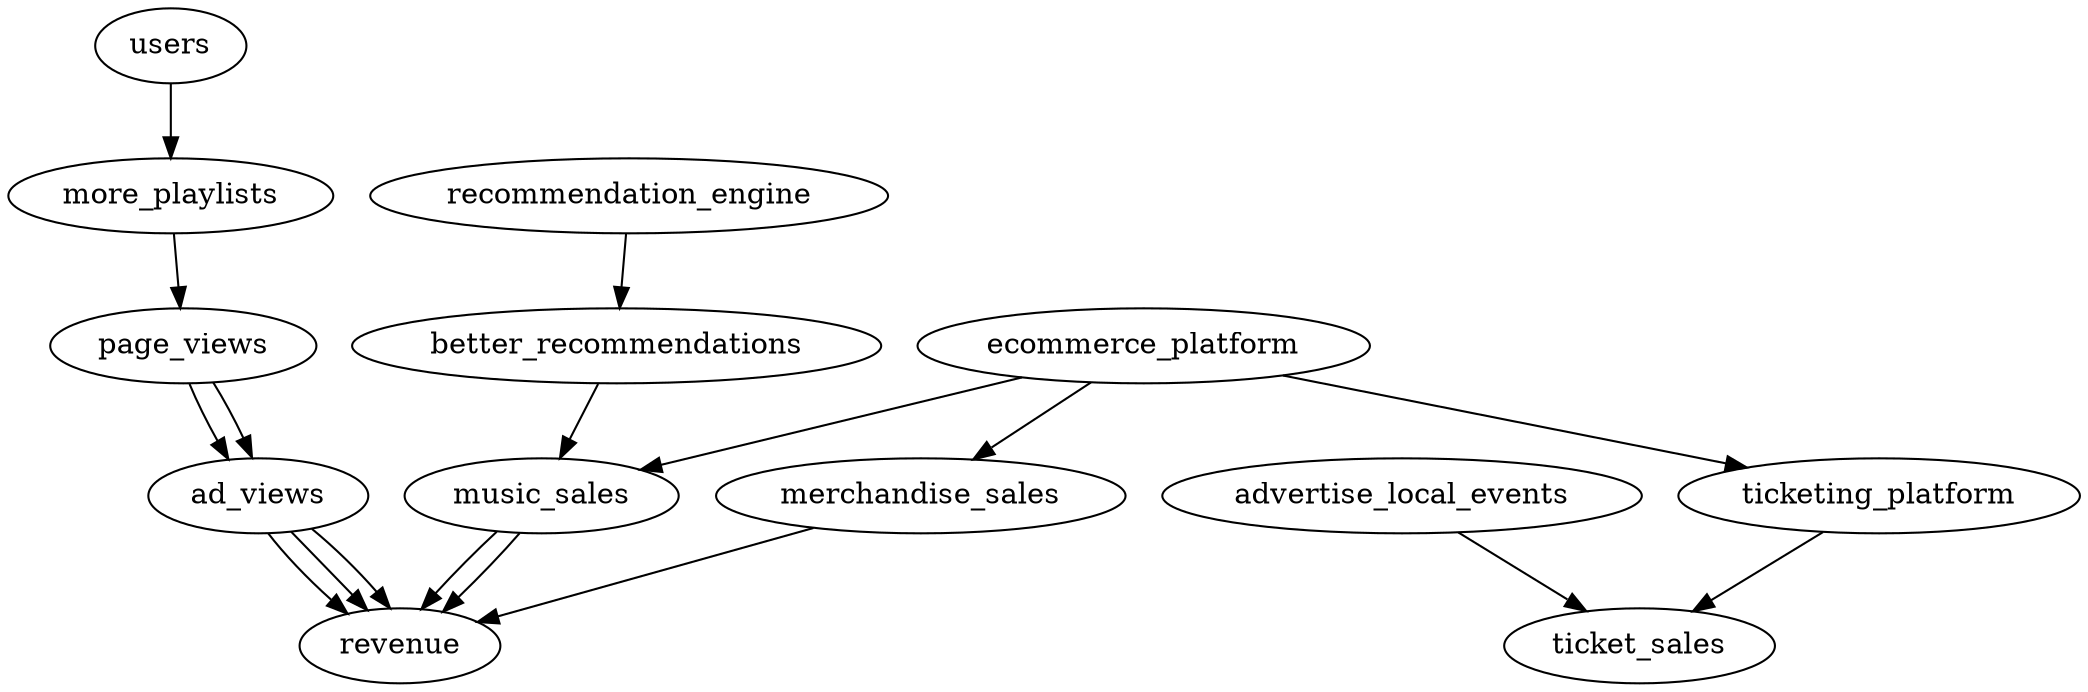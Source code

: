 digraph G {
	node [label="\N"];
	graph [bb="0,0,859,324"];
	ecommerce_platform [pos="471,162", width="2.61", height="0.50"];
	merchandise_sales [pos="382,90", width="2.31", height="0.50"];
	revenue [pos="161,18", width="1.14", height="0.50"];
	page_views [pos="71,162", width="1.56", height="0.50"];
	ad_views [pos="99,90", width="1.33", height="0.50"];
	ticketing_platform [pos="778,90", width="2.25", height="0.50"];
	ticket_sales [pos="679,18", width="1.56", height="0.50"];
	users [pos="67,306", width="0.86", height="0.50"];
	more_playlists [pos="67,234", width="1.86", height="0.50"];
	music_sales [pos="223,90", width="1.61", height="0.50"];
	advertise_local_events [pos="581,90", width="2.72", height="0.50"];
	recommendation_engine [pos="257,234", width="2.92", height="0.50"];
	better_recommendations [pos="252,162", width="2.97", height="0.50"];
	ecommerce_platform -> merchandise_sales [pos="e,404,108 449,144 438,135 424,124 412,114"];
	merchandise_sales -> revenue [pos="e,194,29 336,75 297,62 242,44 204,32"];
	page_views -> ad_views [pos="e,86,108 72,144 74,136 78,126 82,117"];
	ad_views -> revenue [pos="e,137,33 103,72 109,62 120,50 130,40"];
	ticketing_platform -> ticket_sales [pos="e,702,34 754,73 741,63 724,51 710,40"];
	ad_views -> revenue [pos="e,146,35 114,73 122,64 131,53 139,43"];
	users -> more_playlists [pos="e,67,252 67,288 67,280 67,271 67,262"];
	more_playlists -> page_views [pos="e,70,180 68,216 69,208 69,199 69,190"];
	page_views -> ad_views [pos="e,98,108 84,144 88,136 92,126 95,118"];
	ad_views -> revenue [pos="e,157,36 124,74 133,65 144,55 151,45"];
	ecommerce_platform -> ticketing_platform [pos="e,722,103 531,148 583,136 658,118 712,105"];
	ecommerce_platform -> music_sales [pos="e,265,102 419,147 376,135 317,118 275,105"];
	music_sales -> revenue [pos="e,170,36 202,73 193,64 184,54 177,44"];
	advertise_local_events -> ticket_sales [pos="e,656,35 605,72 618,63 634,51 648,41"];
	recommendation_engine -> better_recommendations [pos="e,253,180 256,216 255,208 255,199 254,190"];
	better_recommendations -> music_sales [pos="e,230,108 245,144 241,136 238,126 234,117"];
	music_sales -> revenue [pos="e,180,34 214,72 207,63 197,51 187,41"];
}
